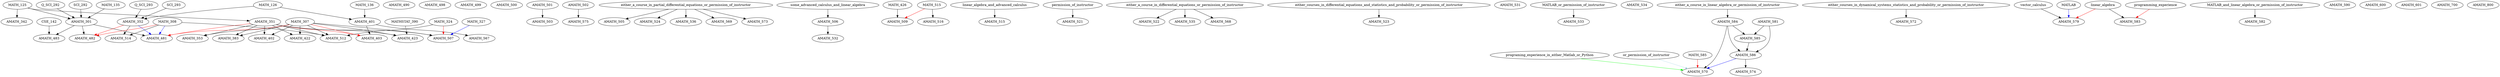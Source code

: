 digraph G {
    edge [color=black];
    MATH_125 -> AMATH_301;
    Q_SCI_292 -> AMATH_301;
    SCI_292 -> AMATH_301;
    MATH_135 -> AMATH_301;
    edge [color=black];
    MATH_125 -> AMATH_342;
    edge [color=black];
    MATH_125 -> AMATH_351;
    edge [color=black];
    MATH_126 -> AMATH_352;
    Q_SCI_293 -> AMATH_352;
    SCI_293 -> AMATH_352;
    edge [color=black];
    AMATH_351 -> AMATH_353;
    MATH_307 -> AMATH_353;
    edge [color=black];
    AMATH_351 -> AMATH_383;
    MATH_307 -> AMATH_383;
    edge [color=black];
    MATH_126 -> AMATH_401;
    MATH_136 -> AMATH_401;
    edge [color=black];
    AMATH_351 -> AMATH_402;
    MATH_307 -> AMATH_402;
    edge [color=black];
    AMATH_401 -> AMATH_403;
    edge [color=red];
    AMATH_351 -> AMATH_403;
    MATH_307 -> AMATH_403;
    edge [color=black];
    MATH_307 -> AMATH_422;
    AMATH_351 -> AMATH_422;
    edge [color=black];
    AMATH_351 -> AMATH_423;
    MATH_307 -> AMATH_423;
    MATHSTAT_390 -> AMATH_423;
    edge [color=black];
    AMATH_301 -> AMATH_481;
    edge [color=red];
    AMATH_351 -> AMATH_481;
    MATH_307 -> AMATH_481;
    edge [color=blue];
    AMATH_352 -> AMATH_481;
    MATH_308 -> AMATH_481;
    edge [color=black];
    AMATH_301 -> AMATH_482;
    edge [color=red];
    AMATH_352 -> AMATH_482;
    MATH_308 -> AMATH_482;
    edge [color=black];
    CSE_142 -> AMATH_483;
    AMATH_301 -> AMATH_483;
    AMATH_490;
    AMATH_498;
    AMATH_499;
    AMATH_500;
    AMATH_501;
    AMATH_502;
    edge [color=black];
    AMATH_501 -> AMATH_503;
    edge [color=black];
    either_a_course_in_partial_differential_equations_or_permission_of_instructor -> AMATH_505;
    edge [color=black];
    some_advanced_calculus_and_linear_algebra -> AMATH_506;
    edge [color=black];
    AMATH_351 -> AMATH_507;
    MATH_307 -> AMATH_507;
    edge [color=red];
    MATH_324 -> AMATH_507;
    edge [color=blue];
    MATH_327 -> AMATH_507;
    edge [color=black];
    MATH_426 -> AMATH_509;
    edge [color=red];
    MATH_515 -> AMATH_509;
    edge [color=black];
    MATH_308 -> AMATH_512;
    MATH_307 -> AMATH_512;
    AMATH_351 -> AMATH_512;
    MATH_324 -> AMATH_512;
    edge [color=black];
    MATH_308 -> AMATH_514;
    AMATH_352 -> AMATH_514;
    edge [color=black];
    linear_algebra_and_advanced_calculus -> AMATH_515;
    edge [color=black];
    MATH_515 -> AMATH_516;
    edge [color=black];
    permission_of_instructor -> AMATH_521;
    edge [color=black];
    either_a_course_in_differential_equations_or_permission_of_instructor -> AMATH_522;
    edge [color=black];
    either_courses_in_differential_equations_and_statistics_and_probability_or_permission_of_instructor -> AMATH_523;
    edge [color=black];
    either_a_course_in_partial_differential_equations_or_permission_of_instructor -> AMATH_524;
    AMATH_531;
    edge [color=black];
    AMATH_506 -> AMATH_532;
    edge [color=black];
    MATLAB_or_permission_of_instructor -> AMATH_533;
    AMATH_534;
    edge [color=black];
    either_a_course_in_differential_equations_or_permission_of_instructor -> AMATH_535;
    edge [color=black];
    either_a_course_in_partial_differential_equations_or_permission_of_instructor -> AMATH_536;
    edge [color=black];
    AMATH_401 -> AMATH_567;
    edge [color=black];
    either_a_course_in_differential_equations_or_permission_of_instructor -> AMATH_568;
    edge [color=black];
    either_a_course_in_partial_differential_equations_or_permission_of_instructor -> AMATH_569;
    edge [color=black];
    AMATH_584 -> AMATH_570;
    edge [color=red];
    MATH_585 -> AMATH_570;
    edge [color=blue];
    AMATH_586 -> AMATH_570;
    edge [color=green];
    programing_experience_in_either_Matlab_or_Python -> AMATH_570;
    edge [color=lightblue];
    or_permission_of_instructor -> AMATH_570;
    edge [color=black];
    either_courses_in_dynamical_systems_statistics_and_probability_or_permission_of_instructor -> AMATH_572;
    edge [color=black];
    either_a_course_in_partial_differential_equations_or_permission_of_instructor -> AMATH_573;
    edge [color=black];
    AMATH_586 -> AMATH_574;
    edge [color=black];
    AMATH_502 -> AMATH_575;
    edge [color=black];
    vector_calculus -> AMATH_579;
    edge [color=red];
    linear_algebra -> AMATH_579;
    edge [color=blue];
    MATLAB -> AMATH_579;
    AMATH_581;
    edge [color=black];
    MATLAB_and_linear_algebra_or_permission_of_instructor -> AMATH_582;
    edge [color=black];
    linear_algebra -> AMATH_583;
    edge [color=red];
    programming_experience -> AMATH_583;
    edge [color=black];
    either_a_course_in_linear_algebra_or_permission_of_instructor -> AMATH_584;
    edge [color=black];
    AMATH_581 -> AMATH_585;
    AMATH_584 -> AMATH_585;
    edge [color=black];
    AMATH_581 -> AMATH_586;
    AMATH_584 -> AMATH_586;
    AMATH_585 -> AMATH_586;
    AMATH_590;
    AMATH_600;
    AMATH_601;
    AMATH_700;
    AMATH_800;
}

